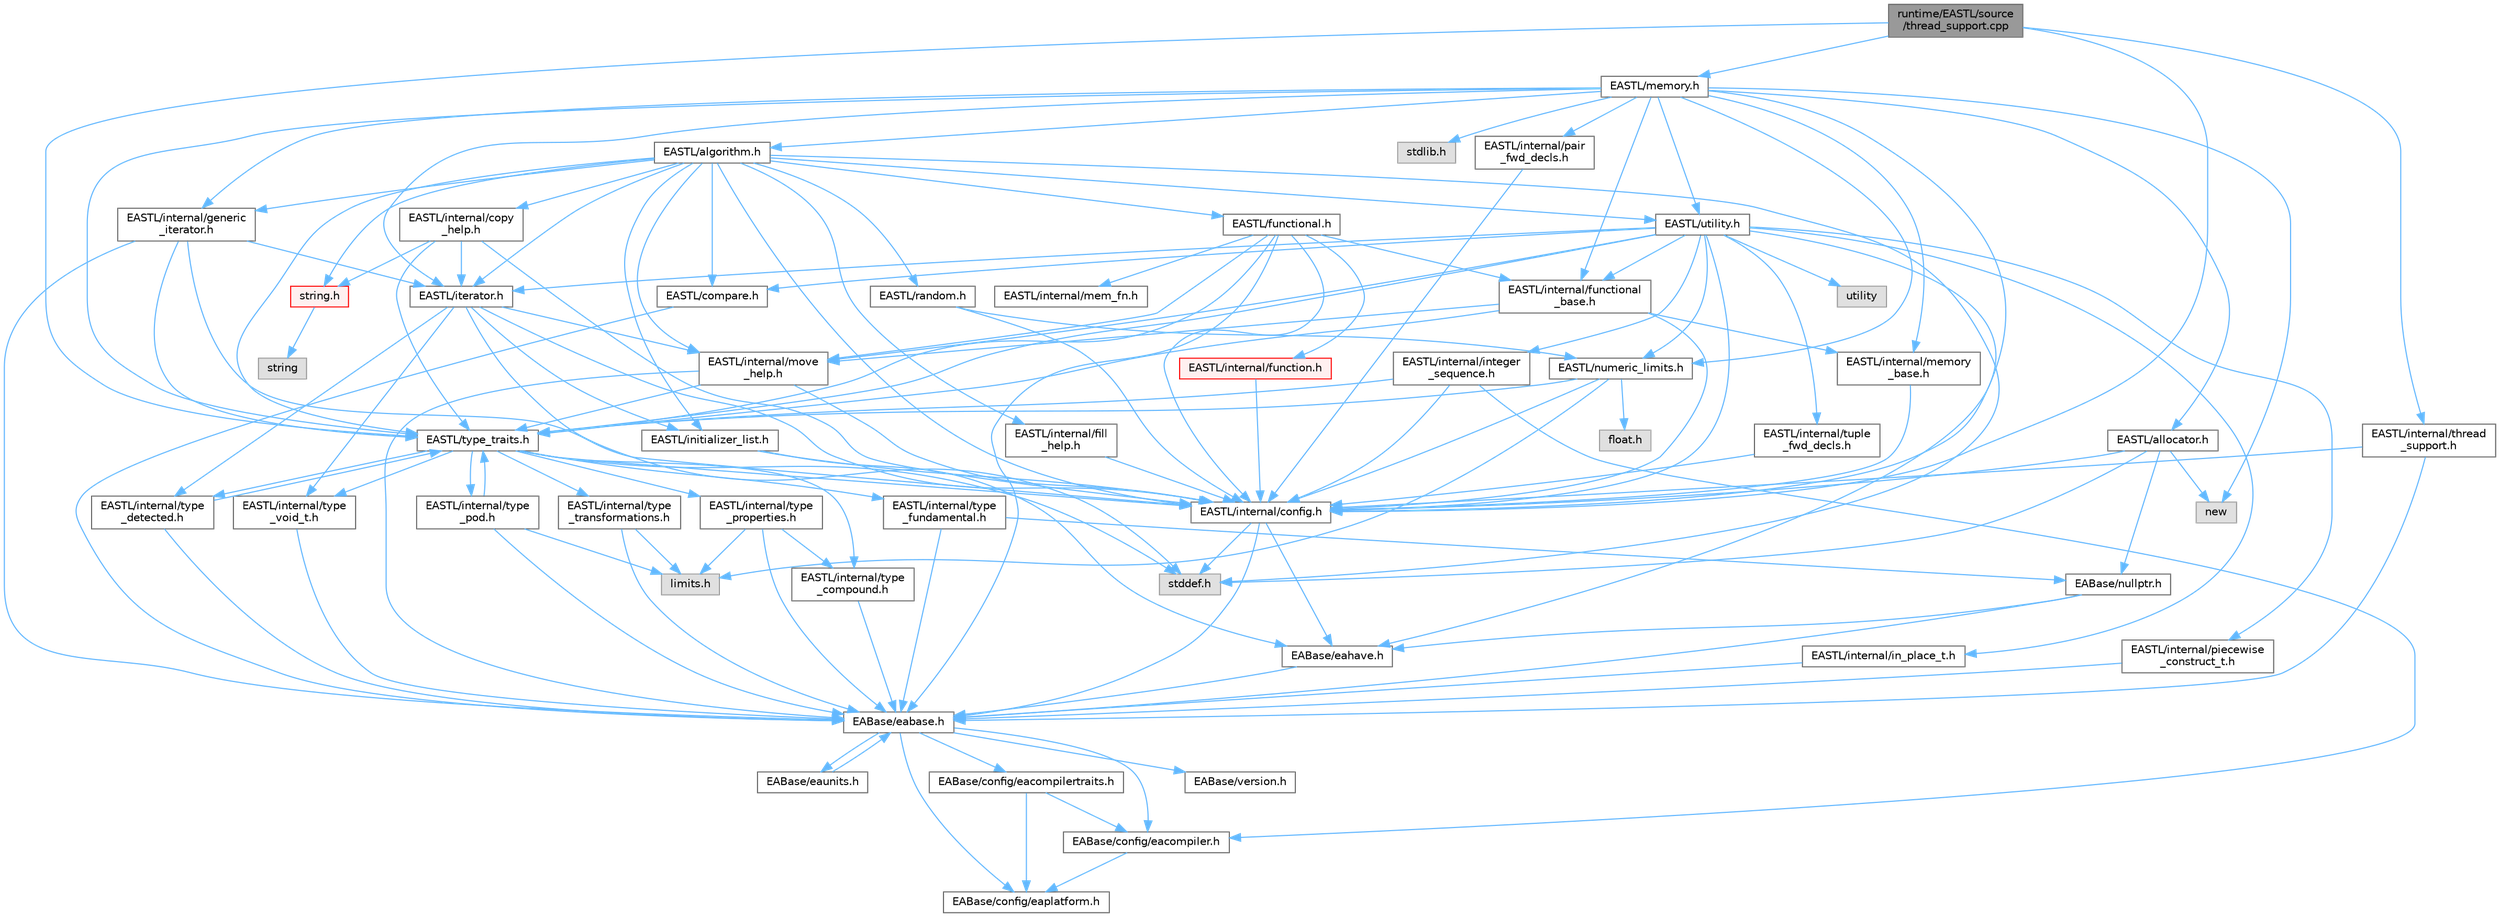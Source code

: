 digraph "runtime/EASTL/source/thread_support.cpp"
{
 // LATEX_PDF_SIZE
  bgcolor="transparent";
  edge [fontname=Helvetica,fontsize=10,labelfontname=Helvetica,labelfontsize=10];
  node [fontname=Helvetica,fontsize=10,shape=box,height=0.2,width=0.4];
  Node1 [id="Node000001",label="runtime/EASTL/source\l/thread_support.cpp",height=0.2,width=0.4,color="gray40", fillcolor="grey60", style="filled", fontcolor="black",tooltip=" "];
  Node1 -> Node2 [id="edge1_Node000001_Node000002",color="steelblue1",style="solid",tooltip=" "];
  Node2 [id="Node000002",label="EASTL/internal/config.h",height=0.2,width=0.4,color="grey40", fillcolor="white", style="filled",URL="$config_8h.html",tooltip=" "];
  Node2 -> Node3 [id="edge2_Node000002_Node000003",color="steelblue1",style="solid",tooltip=" "];
  Node3 [id="Node000003",label="EABase/eabase.h",height=0.2,width=0.4,color="grey40", fillcolor="white", style="filled",URL="$eabase_8h.html",tooltip=" "];
  Node3 -> Node4 [id="edge3_Node000003_Node000004",color="steelblue1",style="solid",tooltip=" "];
  Node4 [id="Node000004",label="EABase/config/eacompiler.h",height=0.2,width=0.4,color="grey40", fillcolor="white", style="filled",URL="$eacompiler_8h.html",tooltip=" "];
  Node4 -> Node5 [id="edge4_Node000004_Node000005",color="steelblue1",style="solid",tooltip=" "];
  Node5 [id="Node000005",label="EABase/config/eaplatform.h",height=0.2,width=0.4,color="grey40", fillcolor="white", style="filled",URL="$eaplatform_8h.html",tooltip=" "];
  Node3 -> Node6 [id="edge5_Node000003_Node000006",color="steelblue1",style="solid",tooltip=" "];
  Node6 [id="Node000006",label="EABase/config/eacompilertraits.h",height=0.2,width=0.4,color="grey40", fillcolor="white", style="filled",URL="$eacompilertraits_8h.html",tooltip=" "];
  Node6 -> Node5 [id="edge6_Node000006_Node000005",color="steelblue1",style="solid",tooltip=" "];
  Node6 -> Node4 [id="edge7_Node000006_Node000004",color="steelblue1",style="solid",tooltip=" "];
  Node3 -> Node5 [id="edge8_Node000003_Node000005",color="steelblue1",style="solid",tooltip=" "];
  Node3 -> Node7 [id="edge9_Node000003_Node000007",color="steelblue1",style="solid",tooltip=" "];
  Node7 [id="Node000007",label="EABase/version.h",height=0.2,width=0.4,color="grey40", fillcolor="white", style="filled",URL="$_e_a_s_t_l_2packages_2_e_a_base_2include_2_common_2_e_a_base_2version_8h.html",tooltip=" "];
  Node3 -> Node8 [id="edge10_Node000003_Node000008",color="steelblue1",style="solid",tooltip=" "];
  Node8 [id="Node000008",label="EABase/eaunits.h",height=0.2,width=0.4,color="grey40", fillcolor="white", style="filled",URL="$eaunits_8h.html",tooltip=" "];
  Node8 -> Node3 [id="edge11_Node000008_Node000003",color="steelblue1",style="solid",tooltip=" "];
  Node2 -> Node9 [id="edge12_Node000002_Node000009",color="steelblue1",style="solid",tooltip=" "];
  Node9 [id="Node000009",label="EABase/eahave.h",height=0.2,width=0.4,color="grey40", fillcolor="white", style="filled",URL="$eahave_8h.html",tooltip=" "];
  Node9 -> Node3 [id="edge13_Node000009_Node000003",color="steelblue1",style="solid",tooltip=" "];
  Node2 -> Node10 [id="edge14_Node000002_Node000010",color="steelblue1",style="solid",tooltip=" "];
  Node10 [id="Node000010",label="stddef.h",height=0.2,width=0.4,color="grey60", fillcolor="#E0E0E0", style="filled",tooltip=" "];
  Node1 -> Node11 [id="edge15_Node000001_Node000011",color="steelblue1",style="solid",tooltip=" "];
  Node11 [id="Node000011",label="EASTL/internal/thread\l_support.h",height=0.2,width=0.4,color="grey40", fillcolor="white", style="filled",URL="$thread__support_8h.html",tooltip=" "];
  Node11 -> Node3 [id="edge16_Node000011_Node000003",color="steelblue1",style="solid",tooltip=" "];
  Node11 -> Node2 [id="edge17_Node000011_Node000002",color="steelblue1",style="solid",tooltip=" "];
  Node1 -> Node12 [id="edge18_Node000001_Node000012",color="steelblue1",style="solid",tooltip=" "];
  Node12 [id="Node000012",label="EASTL/type_traits.h",height=0.2,width=0.4,color="grey40", fillcolor="white", style="filled",URL="$_e_a_s_t_l_2include_2_e_a_s_t_l_2type__traits_8h.html",tooltip=" "];
  Node12 -> Node2 [id="edge19_Node000012_Node000002",color="steelblue1",style="solid",tooltip=" "];
  Node12 -> Node10 [id="edge20_Node000012_Node000010",color="steelblue1",style="solid",tooltip=" "];
  Node12 -> Node13 [id="edge21_Node000012_Node000013",color="steelblue1",style="solid",tooltip=" "];
  Node13 [id="Node000013",label="EASTL/internal/type\l_fundamental.h",height=0.2,width=0.4,color="grey40", fillcolor="white", style="filled",URL="$type__fundamental_8h.html",tooltip=" "];
  Node13 -> Node3 [id="edge22_Node000013_Node000003",color="steelblue1",style="solid",tooltip=" "];
  Node13 -> Node14 [id="edge23_Node000013_Node000014",color="steelblue1",style="solid",tooltip=" "];
  Node14 [id="Node000014",label="EABase/nullptr.h",height=0.2,width=0.4,color="grey40", fillcolor="white", style="filled",URL="$nullptr_8h.html",tooltip=" "];
  Node14 -> Node3 [id="edge24_Node000014_Node000003",color="steelblue1",style="solid",tooltip=" "];
  Node14 -> Node9 [id="edge25_Node000014_Node000009",color="steelblue1",style="solid",tooltip=" "];
  Node12 -> Node15 [id="edge26_Node000012_Node000015",color="steelblue1",style="solid",tooltip=" "];
  Node15 [id="Node000015",label="EASTL/internal/type\l_transformations.h",height=0.2,width=0.4,color="grey40", fillcolor="white", style="filled",URL="$type__transformations_8h.html",tooltip=" "];
  Node15 -> Node3 [id="edge27_Node000015_Node000003",color="steelblue1",style="solid",tooltip=" "];
  Node15 -> Node16 [id="edge28_Node000015_Node000016",color="steelblue1",style="solid",tooltip=" "];
  Node16 [id="Node000016",label="limits.h",height=0.2,width=0.4,color="grey60", fillcolor="#E0E0E0", style="filled",tooltip=" "];
  Node12 -> Node17 [id="edge29_Node000012_Node000017",color="steelblue1",style="solid",tooltip=" "];
  Node17 [id="Node000017",label="EASTL/internal/type\l_void_t.h",height=0.2,width=0.4,color="grey40", fillcolor="white", style="filled",URL="$type__void__t_8h.html",tooltip=" "];
  Node17 -> Node3 [id="edge30_Node000017_Node000003",color="steelblue1",style="solid",tooltip=" "];
  Node12 -> Node18 [id="edge31_Node000012_Node000018",color="steelblue1",style="solid",tooltip=" "];
  Node18 [id="Node000018",label="EASTL/internal/type\l_properties.h",height=0.2,width=0.4,color="grey40", fillcolor="white", style="filled",URL="$type__properties_8h.html",tooltip=" "];
  Node18 -> Node3 [id="edge32_Node000018_Node000003",color="steelblue1",style="solid",tooltip=" "];
  Node18 -> Node16 [id="edge33_Node000018_Node000016",color="steelblue1",style="solid",tooltip=" "];
  Node18 -> Node19 [id="edge34_Node000018_Node000019",color="steelblue1",style="solid",tooltip=" "];
  Node19 [id="Node000019",label="EASTL/internal/type\l_compound.h",height=0.2,width=0.4,color="grey40", fillcolor="white", style="filled",URL="$type__compound_8h.html",tooltip=" "];
  Node19 -> Node3 [id="edge35_Node000019_Node000003",color="steelblue1",style="solid",tooltip=" "];
  Node12 -> Node19 [id="edge36_Node000012_Node000019",color="steelblue1",style="solid",tooltip=" "];
  Node12 -> Node20 [id="edge37_Node000012_Node000020",color="steelblue1",style="solid",tooltip=" "];
  Node20 [id="Node000020",label="EASTL/internal/type\l_pod.h",height=0.2,width=0.4,color="grey40", fillcolor="white", style="filled",URL="$type__pod_8h.html",tooltip=" "];
  Node20 -> Node3 [id="edge38_Node000020_Node000003",color="steelblue1",style="solid",tooltip=" "];
  Node20 -> Node16 [id="edge39_Node000020_Node000016",color="steelblue1",style="solid",tooltip=" "];
  Node20 -> Node12 [id="edge40_Node000020_Node000012",color="steelblue1",style="solid",tooltip=" "];
  Node12 -> Node21 [id="edge41_Node000012_Node000021",color="steelblue1",style="solid",tooltip=" "];
  Node21 [id="Node000021",label="EASTL/internal/type\l_detected.h",height=0.2,width=0.4,color="grey40", fillcolor="white", style="filled",URL="$type__detected_8h.html",tooltip=" "];
  Node21 -> Node3 [id="edge42_Node000021_Node000003",color="steelblue1",style="solid",tooltip=" "];
  Node21 -> Node12 [id="edge43_Node000021_Node000012",color="steelblue1",style="solid",tooltip=" "];
  Node1 -> Node22 [id="edge44_Node000001_Node000022",color="steelblue1",style="solid",tooltip=" "];
  Node22 [id="Node000022",label="EASTL/memory.h",height=0.2,width=0.4,color="grey40", fillcolor="white", style="filled",URL="$_e_a_s_t_l_2include_2_e_a_s_t_l_2memory_8h.html",tooltip=" "];
  Node22 -> Node2 [id="edge45_Node000022_Node000002",color="steelblue1",style="solid",tooltip=" "];
  Node22 -> Node23 [id="edge46_Node000022_Node000023",color="steelblue1",style="solid",tooltip=" "];
  Node23 [id="Node000023",label="EASTL/internal/memory\l_base.h",height=0.2,width=0.4,color="grey40", fillcolor="white", style="filled",URL="$memory__base_8h.html",tooltip=" "];
  Node23 -> Node2 [id="edge47_Node000023_Node000002",color="steelblue1",style="solid",tooltip=" "];
  Node22 -> Node24 [id="edge48_Node000022_Node000024",color="steelblue1",style="solid",tooltip=" "];
  Node24 [id="Node000024",label="EASTL/internal/generic\l_iterator.h",height=0.2,width=0.4,color="grey40", fillcolor="white", style="filled",URL="$generic__iterator_8h.html",tooltip=" "];
  Node24 -> Node3 [id="edge49_Node000024_Node000003",color="steelblue1",style="solid",tooltip=" "];
  Node24 -> Node2 [id="edge50_Node000024_Node000002",color="steelblue1",style="solid",tooltip=" "];
  Node24 -> Node25 [id="edge51_Node000024_Node000025",color="steelblue1",style="solid",tooltip=" "];
  Node25 [id="Node000025",label="EASTL/iterator.h",height=0.2,width=0.4,color="grey40", fillcolor="white", style="filled",URL="$_e_a_s_t_l_2include_2_e_a_s_t_l_2iterator_8h.html",tooltip=" "];
  Node25 -> Node2 [id="edge52_Node000025_Node000002",color="steelblue1",style="solid",tooltip=" "];
  Node25 -> Node26 [id="edge53_Node000025_Node000026",color="steelblue1",style="solid",tooltip=" "];
  Node26 [id="Node000026",label="EASTL/internal/move\l_help.h",height=0.2,width=0.4,color="grey40", fillcolor="white", style="filled",URL="$move__help_8h.html",tooltip=" "];
  Node26 -> Node3 [id="edge54_Node000026_Node000003",color="steelblue1",style="solid",tooltip=" "];
  Node26 -> Node2 [id="edge55_Node000026_Node000002",color="steelblue1",style="solid",tooltip=" "];
  Node26 -> Node12 [id="edge56_Node000026_Node000012",color="steelblue1",style="solid",tooltip=" "];
  Node25 -> Node21 [id="edge57_Node000025_Node000021",color="steelblue1",style="solid",tooltip=" "];
  Node25 -> Node17 [id="edge58_Node000025_Node000017",color="steelblue1",style="solid",tooltip=" "];
  Node25 -> Node27 [id="edge59_Node000025_Node000027",color="steelblue1",style="solid",tooltip=" "];
  Node27 [id="Node000027",label="EASTL/initializer_list.h",height=0.2,width=0.4,color="grey40", fillcolor="white", style="filled",URL="$initializer__list_8h.html",tooltip=" "];
  Node27 -> Node2 [id="edge60_Node000027_Node000002",color="steelblue1",style="solid",tooltip=" "];
  Node27 -> Node9 [id="edge61_Node000027_Node000009",color="steelblue1",style="solid",tooltip=" "];
  Node25 -> Node10 [id="edge62_Node000025_Node000010",color="steelblue1",style="solid",tooltip=" "];
  Node24 -> Node12 [id="edge63_Node000024_Node000012",color="steelblue1",style="solid",tooltip=" "];
  Node22 -> Node28 [id="edge64_Node000022_Node000028",color="steelblue1",style="solid",tooltip=" "];
  Node28 [id="Node000028",label="EASTL/internal/pair\l_fwd_decls.h",height=0.2,width=0.4,color="grey40", fillcolor="white", style="filled",URL="$pair__fwd__decls_8h.html",tooltip=" "];
  Node28 -> Node2 [id="edge65_Node000028_Node000002",color="steelblue1",style="solid",tooltip=" "];
  Node22 -> Node29 [id="edge66_Node000022_Node000029",color="steelblue1",style="solid",tooltip=" "];
  Node29 [id="Node000029",label="EASTL/internal/functional\l_base.h",height=0.2,width=0.4,color="grey40", fillcolor="white", style="filled",URL="$functional__base_8h.html",tooltip=" "];
  Node29 -> Node2 [id="edge67_Node000029_Node000002",color="steelblue1",style="solid",tooltip=" "];
  Node29 -> Node23 [id="edge68_Node000029_Node000023",color="steelblue1",style="solid",tooltip=" "];
  Node29 -> Node26 [id="edge69_Node000029_Node000026",color="steelblue1",style="solid",tooltip=" "];
  Node29 -> Node12 [id="edge70_Node000029_Node000012",color="steelblue1",style="solid",tooltip=" "];
  Node22 -> Node30 [id="edge71_Node000022_Node000030",color="steelblue1",style="solid",tooltip=" "];
  Node30 [id="Node000030",label="EASTL/algorithm.h",height=0.2,width=0.4,color="grey40", fillcolor="white", style="filled",URL="$_e_a_s_t_l_2include_2_e_a_s_t_l_2algorithm_8h.html",tooltip=" "];
  Node30 -> Node2 [id="edge72_Node000030_Node000002",color="steelblue1",style="solid",tooltip=" "];
  Node30 -> Node12 [id="edge73_Node000030_Node000012",color="steelblue1",style="solid",tooltip=" "];
  Node30 -> Node26 [id="edge74_Node000030_Node000026",color="steelblue1",style="solid",tooltip=" "];
  Node30 -> Node31 [id="edge75_Node000030_Node000031",color="steelblue1",style="solid",tooltip=" "];
  Node31 [id="Node000031",label="EASTL/internal/copy\l_help.h",height=0.2,width=0.4,color="grey40", fillcolor="white", style="filled",URL="$copy__help_8h.html",tooltip=" "];
  Node31 -> Node2 [id="edge76_Node000031_Node000002",color="steelblue1",style="solid",tooltip=" "];
  Node31 -> Node12 [id="edge77_Node000031_Node000012",color="steelblue1",style="solid",tooltip=" "];
  Node31 -> Node25 [id="edge78_Node000031_Node000025",color="steelblue1",style="solid",tooltip=" "];
  Node31 -> Node32 [id="edge79_Node000031_Node000032",color="steelblue1",style="solid",tooltip=" "];
  Node32 [id="Node000032",label="string.h",height=0.2,width=0.4,color="red", fillcolor="#FFF0F0", style="filled",URL="$string_8h.html",tooltip=" "];
  Node32 -> Node33 [id="edge80_Node000032_Node000033",color="steelblue1",style="solid",tooltip=" "];
  Node33 [id="Node000033",label="string",height=0.2,width=0.4,color="grey60", fillcolor="#E0E0E0", style="filled",tooltip=" "];
  Node30 -> Node148 [id="edge81_Node000030_Node000148",color="steelblue1",style="solid",tooltip=" "];
  Node148 [id="Node000148",label="EASTL/internal/fill\l_help.h",height=0.2,width=0.4,color="grey40", fillcolor="white", style="filled",URL="$fill__help_8h.html",tooltip=" "];
  Node148 -> Node2 [id="edge82_Node000148_Node000002",color="steelblue1",style="solid",tooltip=" "];
  Node30 -> Node27 [id="edge83_Node000030_Node000027",color="steelblue1",style="solid",tooltip=" "];
  Node30 -> Node25 [id="edge84_Node000030_Node000025",color="steelblue1",style="solid",tooltip=" "];
  Node30 -> Node49 [id="edge85_Node000030_Node000049",color="steelblue1",style="solid",tooltip=" "];
  Node49 [id="Node000049",label="EASTL/functional.h",height=0.2,width=0.4,color="grey40", fillcolor="white", style="filled",URL="$_e_a_s_t_l_2include_2_e_a_s_t_l_2functional_8h.html",tooltip=" "];
  Node49 -> Node3 [id="edge86_Node000049_Node000003",color="steelblue1",style="solid",tooltip=" "];
  Node49 -> Node2 [id="edge87_Node000049_Node000002",color="steelblue1",style="solid",tooltip=" "];
  Node49 -> Node26 [id="edge88_Node000049_Node000026",color="steelblue1",style="solid",tooltip=" "];
  Node49 -> Node12 [id="edge89_Node000049_Node000012",color="steelblue1",style="solid",tooltip=" "];
  Node49 -> Node29 [id="edge90_Node000049_Node000029",color="steelblue1",style="solid",tooltip=" "];
  Node49 -> Node50 [id="edge91_Node000049_Node000050",color="steelblue1",style="solid",tooltip=" "];
  Node50 [id="Node000050",label="EASTL/internal/mem_fn.h",height=0.2,width=0.4,color="grey40", fillcolor="white", style="filled",URL="$mem__fn_8h.html",tooltip=" "];
  Node49 -> Node51 [id="edge92_Node000049_Node000051",color="steelblue1",style="solid",tooltip=" "];
  Node51 [id="Node000051",label="EASTL/internal/function.h",height=0.2,width=0.4,color="red", fillcolor="#FFF0F0", style="filled",URL="$_e_a_s_t_l_2include_2_e_a_s_t_l_2internal_2function_8h.html",tooltip=" "];
  Node51 -> Node2 [id="edge93_Node000051_Node000002",color="steelblue1",style="solid",tooltip=" "];
  Node30 -> Node55 [id="edge94_Node000030_Node000055",color="steelblue1",style="solid",tooltip=" "];
  Node55 [id="Node000055",label="EASTL/utility.h",height=0.2,width=0.4,color="grey40", fillcolor="white", style="filled",URL="$_e_a_s_t_l_2include_2_e_a_s_t_l_2utility_8h.html",tooltip=" "];
  Node55 -> Node2 [id="edge95_Node000055_Node000002",color="steelblue1",style="solid",tooltip=" "];
  Node55 -> Node12 [id="edge96_Node000055_Node000012",color="steelblue1",style="solid",tooltip=" "];
  Node55 -> Node25 [id="edge97_Node000055_Node000025",color="steelblue1",style="solid",tooltip=" "];
  Node55 -> Node56 [id="edge98_Node000055_Node000056",color="steelblue1",style="solid",tooltip=" "];
  Node56 [id="Node000056",label="EASTL/numeric_limits.h",height=0.2,width=0.4,color="grey40", fillcolor="white", style="filled",URL="$numeric__limits_8h.html",tooltip=" "];
  Node56 -> Node2 [id="edge99_Node000056_Node000002",color="steelblue1",style="solid",tooltip=" "];
  Node56 -> Node12 [id="edge100_Node000056_Node000012",color="steelblue1",style="solid",tooltip=" "];
  Node56 -> Node16 [id="edge101_Node000056_Node000016",color="steelblue1",style="solid",tooltip=" "];
  Node56 -> Node57 [id="edge102_Node000056_Node000057",color="steelblue1",style="solid",tooltip=" "];
  Node57 [id="Node000057",label="float.h",height=0.2,width=0.4,color="grey60", fillcolor="#E0E0E0", style="filled",tooltip=" "];
  Node55 -> Node58 [id="edge103_Node000055_Node000058",color="steelblue1",style="solid",tooltip=" "];
  Node58 [id="Node000058",label="EASTL/compare.h",height=0.2,width=0.4,color="grey40", fillcolor="white", style="filled",URL="$compare_8h.html",tooltip=" "];
  Node58 -> Node3 [id="edge104_Node000058_Node000003",color="steelblue1",style="solid",tooltip=" "];
  Node55 -> Node29 [id="edge105_Node000055_Node000029",color="steelblue1",style="solid",tooltip=" "];
  Node55 -> Node26 [id="edge106_Node000055_Node000026",color="steelblue1",style="solid",tooltip=" "];
  Node55 -> Node9 [id="edge107_Node000055_Node000009",color="steelblue1",style="solid",tooltip=" "];
  Node55 -> Node59 [id="edge108_Node000055_Node000059",color="steelblue1",style="solid",tooltip=" "];
  Node59 [id="Node000059",label="EASTL/internal/integer\l_sequence.h",height=0.2,width=0.4,color="grey40", fillcolor="white", style="filled",URL="$integer__sequence_8h.html",tooltip=" "];
  Node59 -> Node4 [id="edge109_Node000059_Node000004",color="steelblue1",style="solid",tooltip=" "];
  Node59 -> Node2 [id="edge110_Node000059_Node000002",color="steelblue1",style="solid",tooltip=" "];
  Node59 -> Node12 [id="edge111_Node000059_Node000012",color="steelblue1",style="solid",tooltip=" "];
  Node55 -> Node60 [id="edge112_Node000055_Node000060",color="steelblue1",style="solid",tooltip=" "];
  Node60 [id="Node000060",label="EASTL/internal/tuple\l_fwd_decls.h",height=0.2,width=0.4,color="grey40", fillcolor="white", style="filled",URL="$tuple__fwd__decls_8h.html",tooltip=" "];
  Node60 -> Node2 [id="edge113_Node000060_Node000002",color="steelblue1",style="solid",tooltip=" "];
  Node55 -> Node61 [id="edge114_Node000055_Node000061",color="steelblue1",style="solid",tooltip=" "];
  Node61 [id="Node000061",label="EASTL/internal/in_place_t.h",height=0.2,width=0.4,color="grey40", fillcolor="white", style="filled",URL="$in__place__t_8h.html",tooltip=" "];
  Node61 -> Node3 [id="edge115_Node000061_Node000003",color="steelblue1",style="solid",tooltip=" "];
  Node55 -> Node62 [id="edge116_Node000055_Node000062",color="steelblue1",style="solid",tooltip=" "];
  Node62 [id="Node000062",label="EASTL/internal/piecewise\l_construct_t.h",height=0.2,width=0.4,color="grey40", fillcolor="white", style="filled",URL="$piecewise__construct__t_8h.html",tooltip=" "];
  Node62 -> Node3 [id="edge117_Node000062_Node000003",color="steelblue1",style="solid",tooltip=" "];
  Node55 -> Node63 [id="edge118_Node000055_Node000063",color="steelblue1",style="solid",tooltip=" "];
  Node63 [id="Node000063",label="utility",height=0.2,width=0.4,color="grey60", fillcolor="#E0E0E0", style="filled",tooltip=" "];
  Node30 -> Node24 [id="edge119_Node000030_Node000024",color="steelblue1",style="solid",tooltip=" "];
  Node30 -> Node149 [id="edge120_Node000030_Node000149",color="steelblue1",style="solid",tooltip=" "];
  Node149 [id="Node000149",label="EASTL/random.h",height=0.2,width=0.4,color="grey40", fillcolor="white", style="filled",URL="$random_8h.html",tooltip=" "];
  Node149 -> Node2 [id="edge121_Node000149_Node000002",color="steelblue1",style="solid",tooltip=" "];
  Node149 -> Node56 [id="edge122_Node000149_Node000056",color="steelblue1",style="solid",tooltip=" "];
  Node30 -> Node58 [id="edge123_Node000030_Node000058",color="steelblue1",style="solid",tooltip=" "];
  Node30 -> Node10 [id="edge124_Node000030_Node000010",color="steelblue1",style="solid",tooltip=" "];
  Node30 -> Node32 [id="edge125_Node000030_Node000032",color="steelblue1",style="solid",tooltip=" "];
  Node22 -> Node12 [id="edge126_Node000022_Node000012",color="steelblue1",style="solid",tooltip=" "];
  Node22 -> Node53 [id="edge127_Node000022_Node000053",color="steelblue1",style="solid",tooltip=" "];
  Node53 [id="Node000053",label="EASTL/allocator.h",height=0.2,width=0.4,color="grey40", fillcolor="white", style="filled",URL="$allocator_8h.html",tooltip=" "];
  Node53 -> Node2 [id="edge128_Node000053_Node000002",color="steelblue1",style="solid",tooltip=" "];
  Node53 -> Node14 [id="edge129_Node000053_Node000014",color="steelblue1",style="solid",tooltip=" "];
  Node53 -> Node10 [id="edge130_Node000053_Node000010",color="steelblue1",style="solid",tooltip=" "];
  Node53 -> Node45 [id="edge131_Node000053_Node000045",color="steelblue1",style="solid",tooltip=" "];
  Node45 [id="Node000045",label="new",height=0.2,width=0.4,color="grey60", fillcolor="#E0E0E0", style="filled",tooltip=" "];
  Node22 -> Node25 [id="edge132_Node000022_Node000025",color="steelblue1",style="solid",tooltip=" "];
  Node22 -> Node55 [id="edge133_Node000022_Node000055",color="steelblue1",style="solid",tooltip=" "];
  Node22 -> Node56 [id="edge134_Node000022_Node000056",color="steelblue1",style="solid",tooltip=" "];
  Node22 -> Node150 [id="edge135_Node000022_Node000150",color="steelblue1",style="solid",tooltip=" "];
  Node150 [id="Node000150",label="stdlib.h",height=0.2,width=0.4,color="grey60", fillcolor="#E0E0E0", style="filled",tooltip=" "];
  Node22 -> Node45 [id="edge136_Node000022_Node000045",color="steelblue1",style="solid",tooltip=" "];
}
